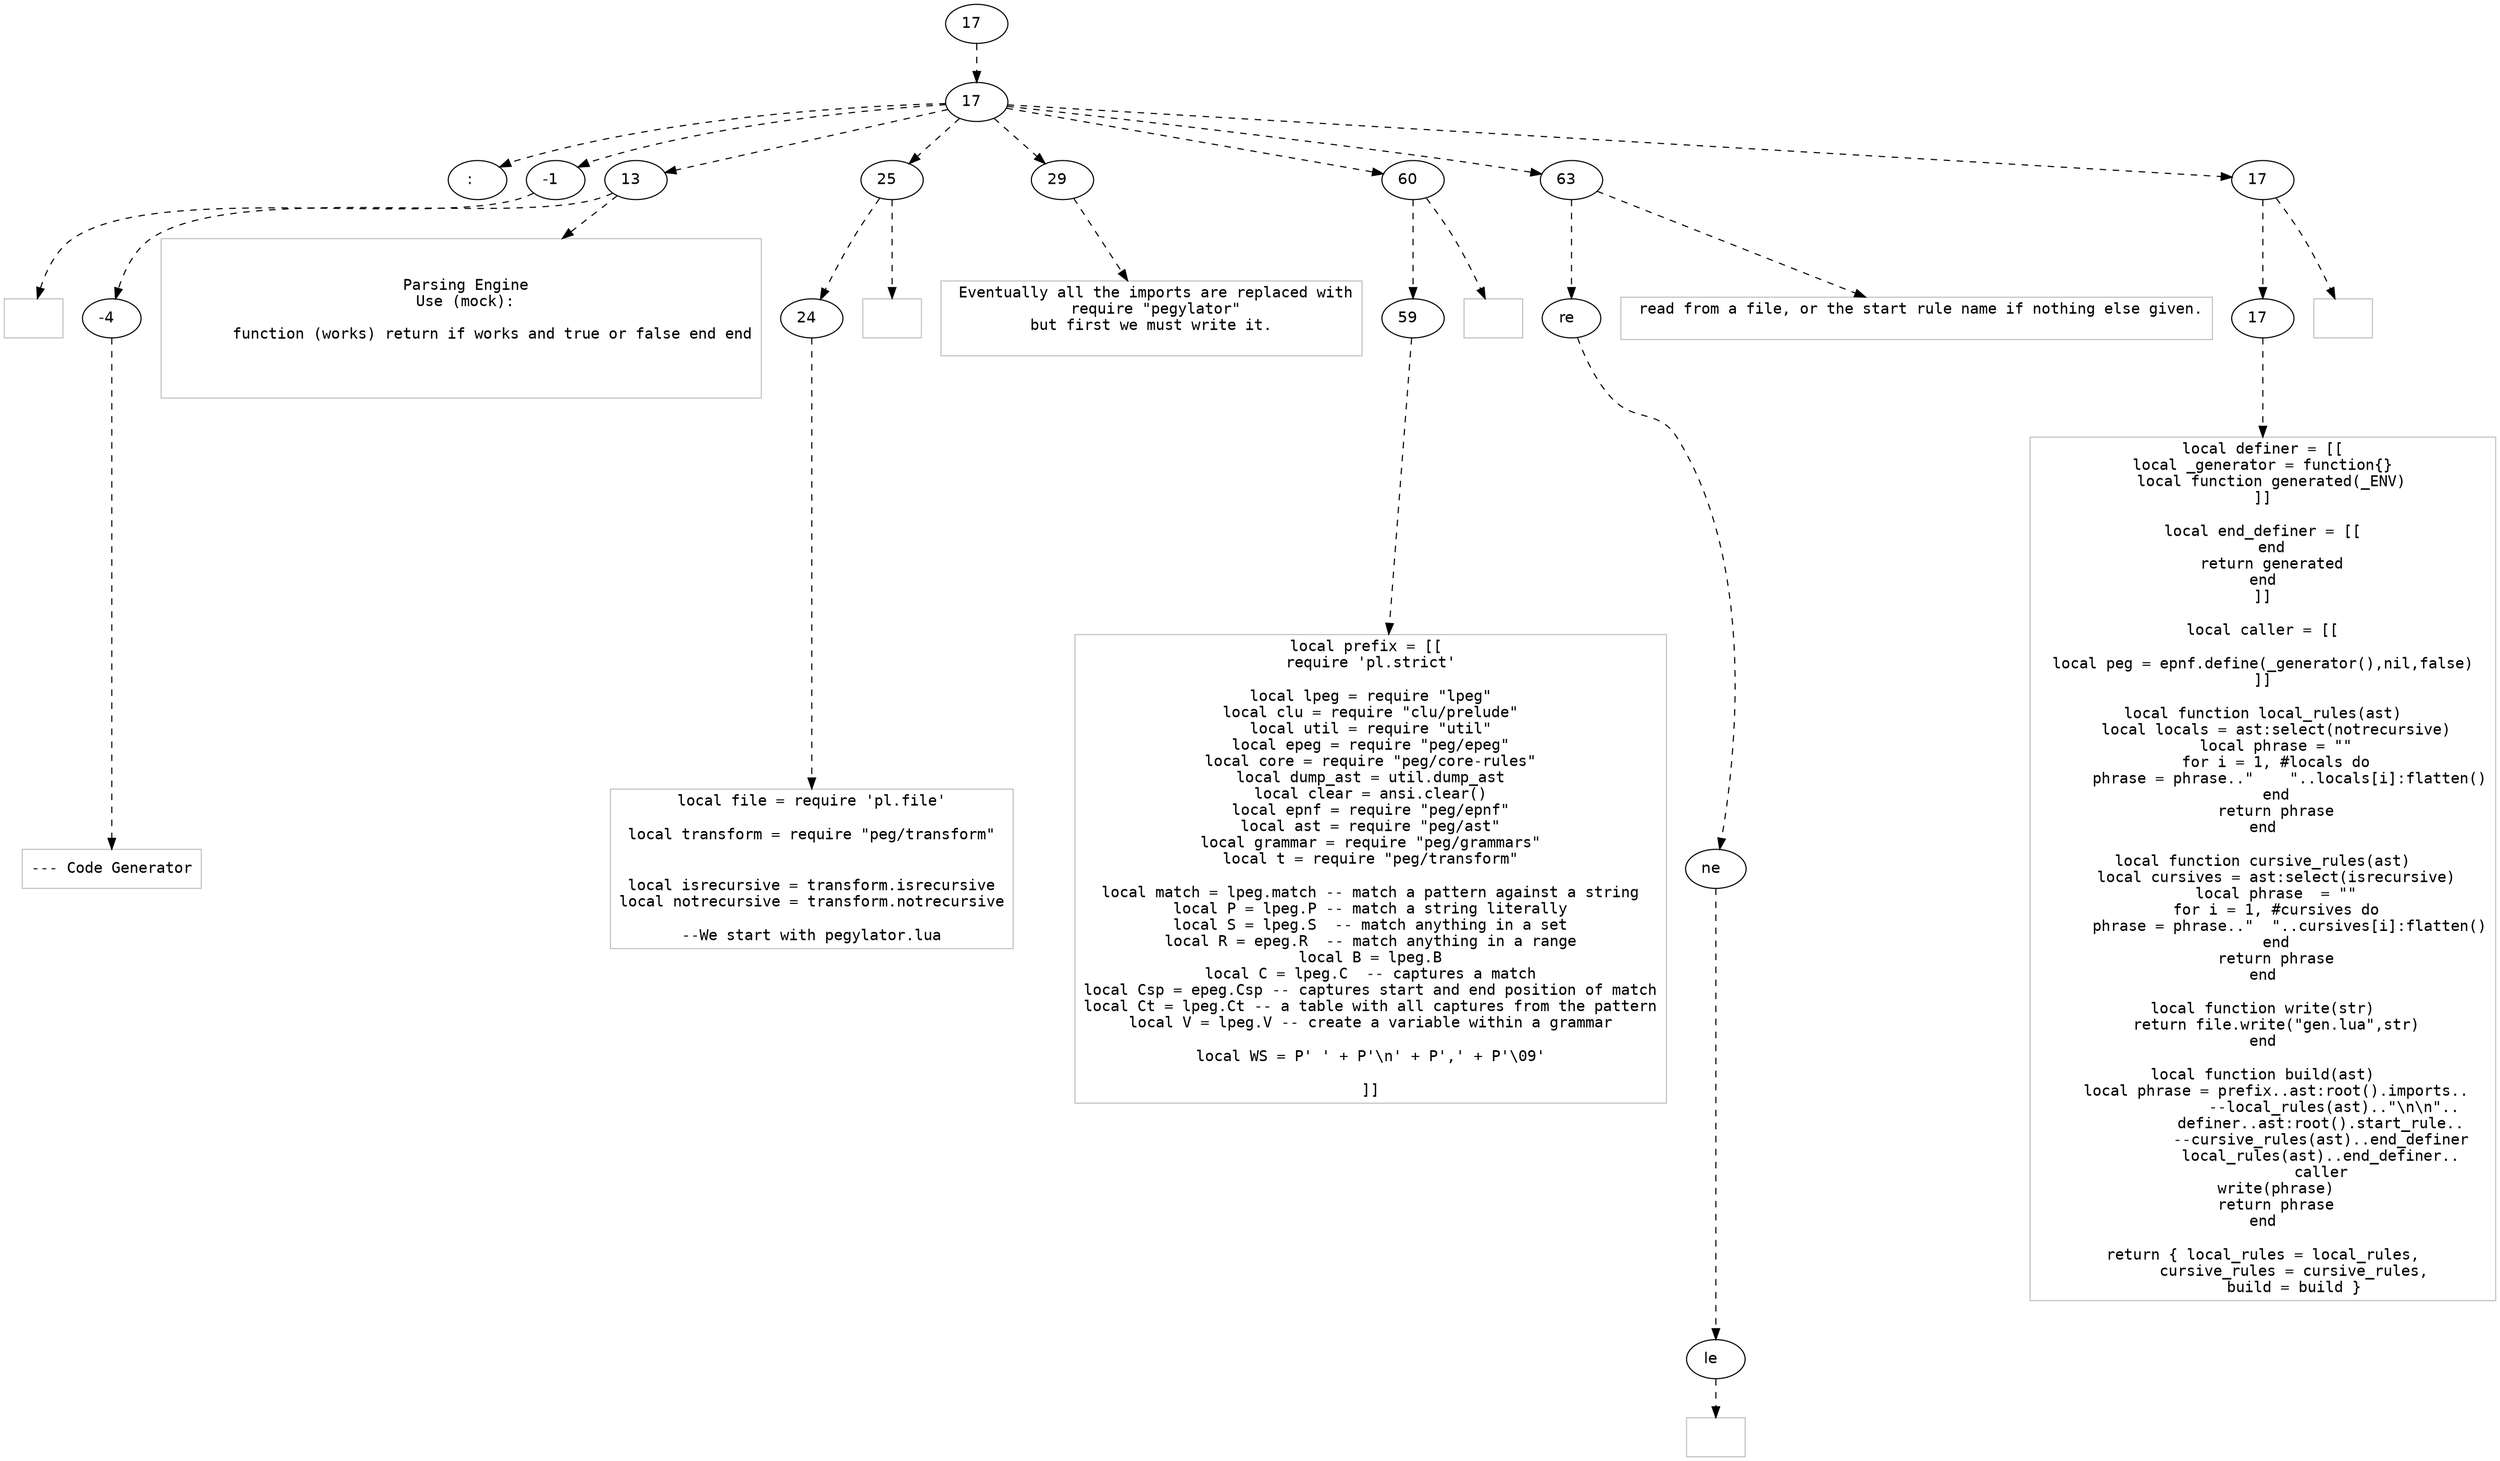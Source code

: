 digraph hierarchy {

node [fontname=Helvetica]
edge [style=dashed]

doc_0 [label="17  "]

doc_0 -> { section_1}
{rank=same; section_1}

section_1 [label="17  "]

section_1 -> { header_2 block_3 block_4 block_5 block_6 block_7 block_8 block_9}
{rank=same; header_2 block_3 block_4 block_5 block_6 block_7 block_8 block_9}

header_2 [label=":   "]
block_3 [label="-1  "]
block_4 [label="13  "]
block_5 [label="25  "]
block_6 [label="29  "]
block_7 [label="60  "]
block_8 [label="63  "]
block_9 [label="17  "]


block_3 -> leaf_10
leaf_10  [color=Gray,shape=rectangle,fontname=Inconsolata,label=""]block_4 -> { codeblock_11}
{rank=same; codeblock_11}

codeblock_11 [label="-4  "]


codeblock_11 -> leaf_12
leaf_12  [color=Gray,shape=rectangle,fontname=Inconsolata,label="--- Code Generator
"]
block_4 -> leaf_13
leaf_13  [color=Gray,shape=rectangle,fontname=Inconsolata,label="

 Parsing Engine
 Use (mock):
 
       function (works) return if works and true or false end end
 


"]block_5 -> { codeblock_14}
{rank=same; codeblock_14}

codeblock_14 [label="24  "]


codeblock_14 -> leaf_15
leaf_15  [color=Gray,shape=rectangle,fontname=Inconsolata,label="local file = require 'pl.file'

local transform = require \"peg/transform\"


local isrecursive = transform.isrecursive
local notrecursive = transform.notrecursive

--We start with pegylator.lua
"]
block_5 -> leaf_16
leaf_16  [color=Gray,shape=rectangle,fontname=Inconsolata,label="
"]
block_6 -> leaf_17
leaf_17  [color=Gray,shape=rectangle,fontname=Inconsolata,label=" Eventually all the imports are replaced with
 require \"pegylator\"
 but first we must write it. 

"]block_7 -> { codeblock_18}
{rank=same; codeblock_18}

codeblock_18 [label="59  "]


codeblock_18 -> leaf_19
leaf_19  [color=Gray,shape=rectangle,fontname=Inconsolata,label="local prefix = [[ 
require 'pl.strict'

local lpeg = require \"lpeg\"
local clu = require \"clu/prelude\"
local util = require \"util\"
local epeg = require \"peg/epeg\"
local core = require \"peg/core-rules\"
local dump_ast = util.dump_ast
local clear = ansi.clear()
local epnf = require \"peg/epnf\"
local ast = require \"peg/ast\"
local grammar = require \"peg/grammars\"
local t = require \"peg/transform\"

local match = lpeg.match -- match a pattern against a string
local P = lpeg.P -- match a string literally
local S = lpeg.S  -- match anything in a set
local R = epeg.R  -- match anything in a range
local B = lpeg.B
local C = lpeg.C  -- captures a match
local Csp = epeg.Csp -- captures start and end position of match
local Ct = lpeg.Ct -- a table with all captures from the pattern
local V = lpeg.V -- create a variable within a grammar

local WS = P' ' + P'\\n' + P',' + P'\\09'

]]
"]
block_7 -> leaf_20
leaf_20  [color=Gray,shape=rectangle,fontname=Inconsolata,label="
"]block_8 -> { structure_21}
{rank=same; structure_21}

structure_21 [label="re  "]

structure_21 -> { handleline_22}
{rank=same; handleline_22}

handleline_22 [label="ne  "]

handleline_22 -> { handle_23}
{rank=same; handle_23}

handle_23 [label="le  "]


handle_23 -> leaf_24
leaf_24  [color=Gray,shape=rectangle,fontname=Inconsolata,label=""]
block_8 -> leaf_25
leaf_25  [color=Gray,shape=rectangle,fontname=Inconsolata,label=" read from a file, or the start rule name if nothing else given.

"]block_9 -> { codeblock_26}
{rank=same; codeblock_26}

codeblock_26 [label="17  "]


codeblock_26 -> leaf_27
leaf_27  [color=Gray,shape=rectangle,fontname=Inconsolata,label="local definer = [[
local _generator = function{}
  local function generated(_ENV)
]]

local end_definer = [[
  end
  return generated
end
]]

local caller = [[

local peg = epnf.define(_generator(),nil,false)
]]

local function local_rules(ast)
   local locals = ast:select(notrecursive)
   local phrase = \"\"
   for i = 1, #locals do
      phrase = phrase..\"    \"..locals[i]:flatten()
   end
   return phrase
end

local function cursive_rules(ast)
   local cursives = ast:select(isrecursive)
   local phrase  = \"\"
   for i = 1, #cursives do
      phrase = phrase..\"  \"..cursives[i]:flatten()
   end
   return phrase
end

local function write(str)
   return file.write(\"gen.lua\",str)
end

local function build(ast)
   local phrase = prefix..ast:root().imports..
                --local_rules(ast)..\"\\n\\n\"..
             definer..ast:root().start_rule..
             --cursive_rules(ast)..end_definer
             local_rules(ast)..end_definer..
             caller
   write(phrase)
   return phrase
end

return { local_rules = local_rules,
       cursive_rules = cursive_rules,
       build = build }
"]
block_9 -> leaf_28
leaf_28  [color=Gray,shape=rectangle,fontname=Inconsolata,label="
"]
}
